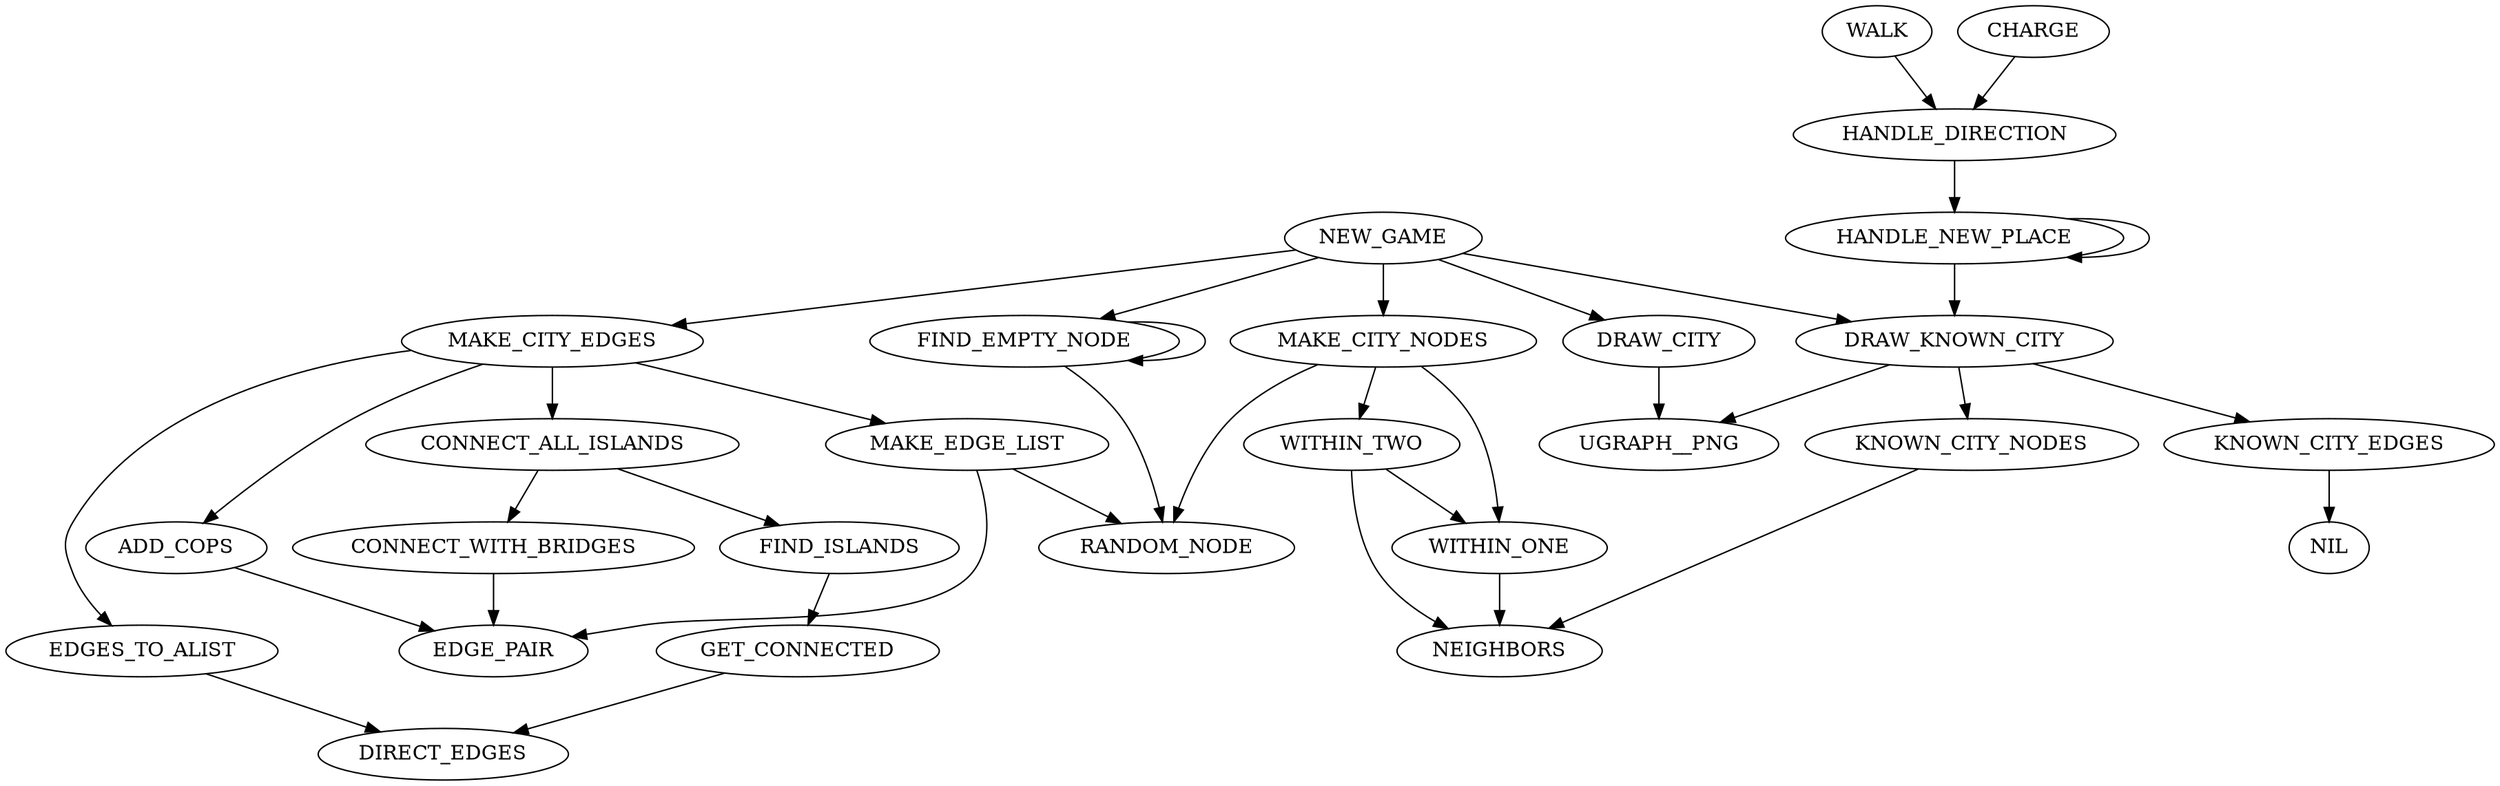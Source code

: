 digraph {
MAKE_EDGE_LIST->EDGE_PAIR[label=""];
MAKE_EDGE_LIST->RANDOM_NODE[label=""];
GET_CONNECTED->DIRECT_EDGES[label=""];
FIND_ISLANDS->GET_CONNECTED[label=""];
CONNECT_WITH_BRIDGES->EDGE_PAIR[label=""];
CONNECT_ALL_ISLANDS->CONNECT_WITH_BRIDGES[label=""];
CONNECT_ALL_ISLANDS->FIND_ISLANDS[label=""];
EDGES_TO_ALIST->DIRECT_EDGES[label=""];
ADD_COPS->EDGE_PAIR[label=""];
MAKE_CITY_EDGES->CONNECT_ALL_ISLANDS[label=""];
MAKE_CITY_EDGES->MAKE_EDGE_LIST[label=""];
MAKE_CITY_EDGES->EDGES_TO_ALIST[label=""];
MAKE_CITY_EDGES->ADD_COPS[label=""];
WITHIN_ONE->NEIGHBORS[label=""];
WITHIN_TWO->WITHIN_ONE[label=""];
WITHIN_TWO->NEIGHBORS[label=""];
MAKE_CITY_NODES->RANDOM_NODE[label=""];
MAKE_CITY_NODES->WITHIN_TWO[label=""];
MAKE_CITY_NODES->WITHIN_ONE[label=""];
FIND_EMPTY_NODE->RANDOM_NODE[label=""];
FIND_EMPTY_NODE->FIND_EMPTY_NODE[label=""];
DRAW_CITY->UGRAPH__PNG[label=""];
KNOWN_CITY_NODES->NEIGHBORS[label=""];
KNOWN_CITY_EDGES->NIL[label=""];
DRAW_KNOWN_CITY->UGRAPH__PNG[label=""];
DRAW_KNOWN_CITY->KNOWN_CITY_NODES[label=""];
DRAW_KNOWN_CITY->KNOWN_CITY_EDGES[label=""];
NEW_GAME->MAKE_CITY_EDGES[label=""];
NEW_GAME->MAKE_CITY_NODES[label=""];
NEW_GAME->FIND_EMPTY_NODE[label=""];
NEW_GAME->DRAW_CITY[label=""];
NEW_GAME->DRAW_KNOWN_CITY[label=""];
HANDLE_NEW_PLACE->DRAW_KNOWN_CITY[label=""];
HANDLE_NEW_PLACE->HANDLE_NEW_PLACE[label=""];
HANDLE_DIRECTION->HANDLE_NEW_PLACE[label=""];
WALK->HANDLE_DIRECTION[label=""];
CHARGE->HANDLE_DIRECTION[label=""];}